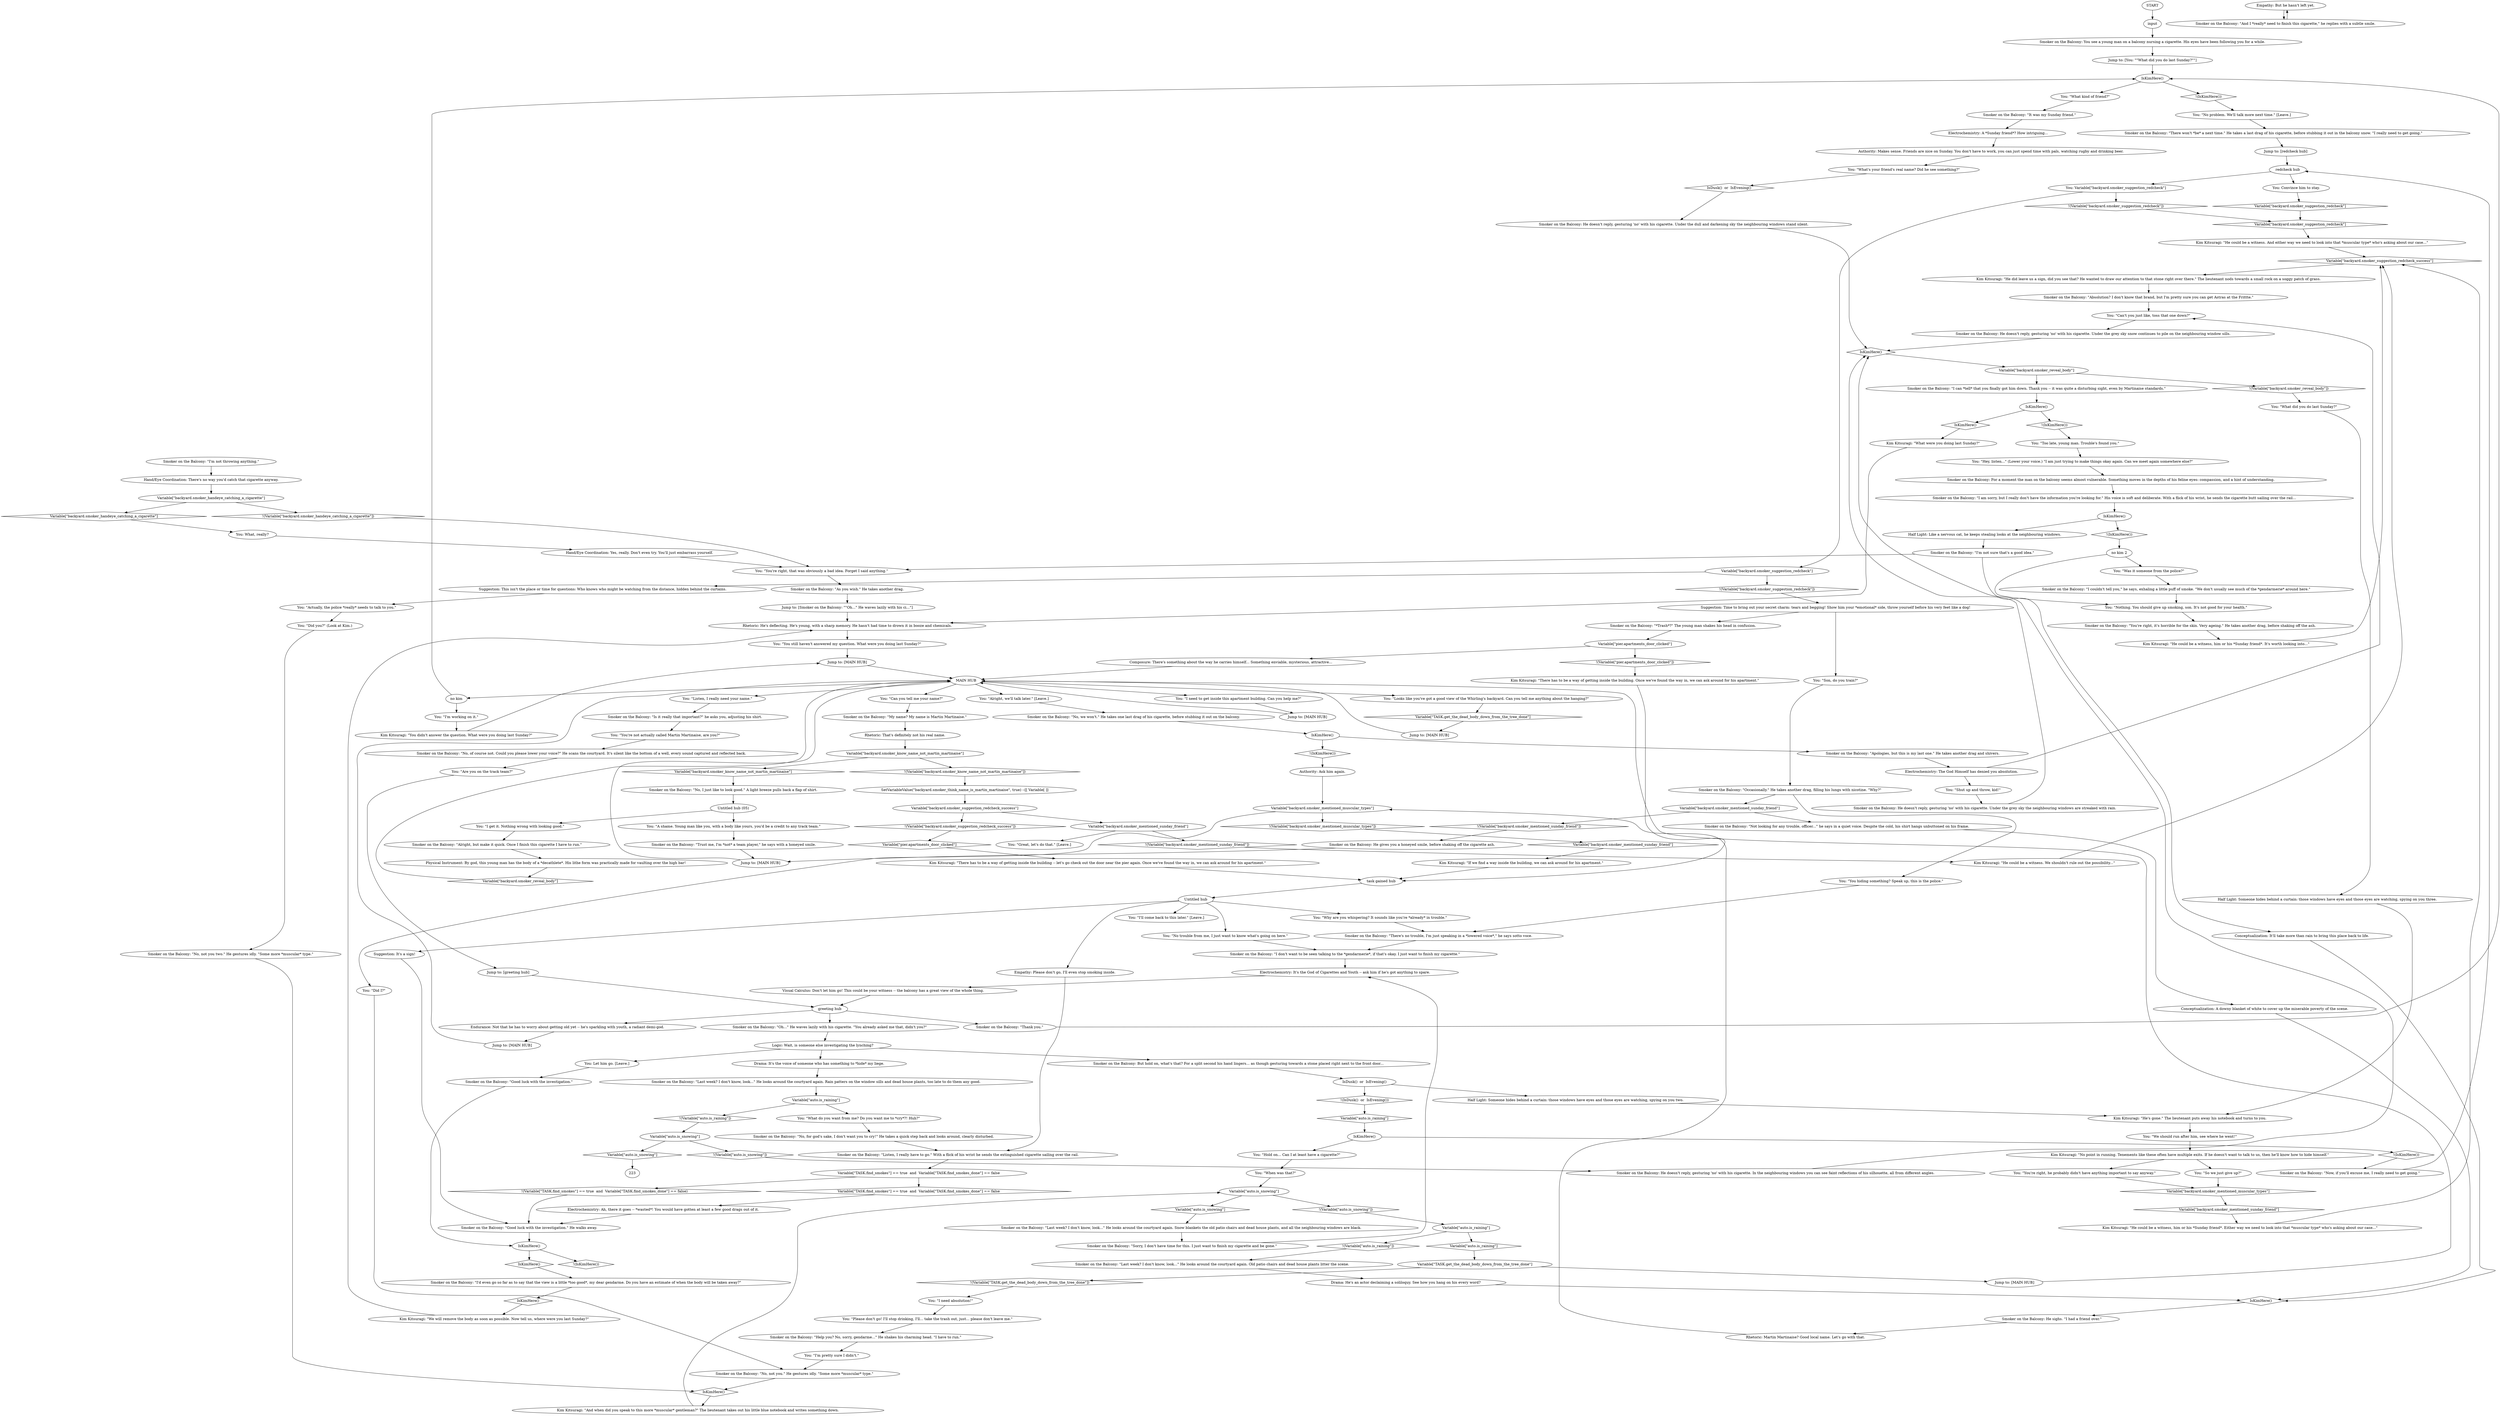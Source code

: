 # BACKYARD / SMOKER ON THE BALCONY
# The balcony overlooks the scene of the hanging but he's not a witness. He told as much to the investigator before, who you can ascertain was from Whitewater: foreshadowing for the HONOUR COURT's arrival later. EDITED VERSION
# ==================================================
digraph G {
	  0 [label="START"];
	  1 [label="input"];
	  2 [label="You: \"Alright, we'll talk later.\" [Leave.]"];
	  3 [label="IsKimHere()"];
	  4 [label="IsKimHere()", shape=diamond];
	  5 [label="!(IsKimHere())", shape=diamond];
	  6 [label="Smoker on the Balcony: \"Occasionally.\" He takes another drag, filling his lungs with nicotine. \"Why?\""];
	  7 [label="Smoker on the Balcony: \"It was my Sunday friend.\""];
	  8 [label="Suggestion: Time to bring out your secret charm: tears and begging! Show him your *emotional* side, throw yourself before his very feet like a dog!"];
	  9 [label="You: \"I get it. Nothing wrong with looking good.\""];
	  10 [label="Smoker on the Balcony: He doesn't reply, gesturing 'no' with his cigarette. In the neighbouring windows you can see faint reflections of his silhouette, all from different angles."];
	  11 [label="SetVariableValue(\"backyard.smoker_think_name_is_martin_martinaise\", true) --[[ Variable[ ]]"];
	  12 [label="Smoker on the Balcony: \"I don't want to be seen talking to the *gendarmerie*, if that's okay. I just want to finish my cigarette.\""];
	  13 [label="You: \"Looks like you've got a good view of the Whirling's backyard. Can you tell me anything about the hanging?\""];
	  14 [label="Smoker on the Balcony: \"No, of course not. Could you please lower your voice?\" He scans the courtyard. It's silent like the bottom of a well, every sound captured and reflected back."];
	  15 [label="Smoker on the Balcony: \"Good luck with the investigation.\" He walks away."];
	  16 [label="You: \"Can't you just like, toss that one down?\""];
	  17 [label="Variable[\"auto.is_snowing\"]"];
	  18 [label="Variable[\"auto.is_snowing\"]", shape=diamond];
	  19 [label="!(Variable[\"auto.is_snowing\"])", shape=diamond];
	  20 [label="You: \"I need to get inside this apartment building. Can you help me?\""];
	  21 [label="Kim Kitsuragi: \"And when did you speak to this more *muscular* gentleman?\" The lieutenant takes out his little blue notebook and writes something down."];
	  22 [label="Rhetoric: That's definitely not his real name."];
	  23 [label="You: \"A shame. Young man like you, with a body like yours, you'd be a credit to any track team.\""];
	  24 [label="You: \"So we just give up?\""];
	  25 [label="task gained hub"];
	  26 [label="Smoker on the Balcony: You see a young man on a balcony nursing a cigarette. His eyes have been following you for a while."];
	  27 [label="redcheck hub"];
	  28 [label="Hand/Eye Coordination: There's no way you'd catch that cigarette anyway."];
	  29 [label="Electrochemistry: Ah, there it goes -- *wasted*! You would have gotten at least a few good drags out of it."];
	  30 [label="You: \"Why are you whispering? It sounds like you're *already* in trouble.\""];
	  31 [label="Kim Kitsuragi: \"We will remove the body as soon as possible. Now tell us, where were you last Sunday?\""];
	  32 [label="Smoker on the Balcony: \"My name? My name is Martin Martinaise.\""];
	  33 [label="Smoker on the Balcony: \"You're right, it's horrible for the skin. Very ageing.\" He takes another drag, before shaking off the ash."];
	  34 [label="IsKimHere()"];
	  35 [label="IsKimHere()", shape=diamond];
	  36 [label="!(IsKimHere())", shape=diamond];
	  37 [label="Smoker on the Balcony: \"There won't *be* a next time.\" He takes a last drag of his cigarette, before stubbing it out in the balcony snow. \"I really need to get going.\""];
	  38 [label="Smoker on the Balcony: \"Good luck with the investigation.\""];
	  39 [label="Smoker on the Balcony: \"Listen, I really have to go.\" With a flick of his wrist he sends the extinguished cigarette sailing over the rail."];
	  40 [label="Smoker on the Balcony: \"No, for god's sake, I don't want you to cry!\" He takes a quick step back and looks around, clearly disturbed."];
	  41 [label="Logic: Wait, is someone else investigating the lynching?"];
	  42 [label="greeting hub"];
	  43 [label="Physical Instrument: By god, this young man has the body of a *decathlete*. His lithe form was practically made for vaulting over the high bar!"];
	  44 [label="Smoker on the Balcony: For a moment the man on the balcony seems almost vulnerable. Something moves in the depths of his feline eyes: compassion, and a hint of understanding."];
	  45 [label="Smoker on the Balcony: \"Last week? I don't know, look...\" He looks around the courtyard again. Snow blankets the old patio chairs and dead house plants, and all the neighbouring windows are black."];
	  46 [label="Variable[\"auto.is_snowing\"]"];
	  47 [label="Variable[\"auto.is_snowing\"]", shape=diamond];
	  48 [label="!(Variable[\"auto.is_snowing\"])", shape=diamond];
	  49 [label="Electrochemistry: A *Sunday friend*? How intriguing..."];
	  50 [label="Smoker on the Balcony: He doesn't reply, gesturing 'no' with his cigarette. Under the dull and darkening sky the neighbouring windows stand silent."];
	  51 [label="Jump to: [MAIN HUB]"];
	  52 [label="You: \"You're right, he probably didn't have anything important to say anyway.\""];
	  53 [label="Kim Kitsuragi: \"He could be a witness, him or his *Sunday friend*. Either way we need to look into that *muscular type* who's asking about our case...\""];
	  54 [label="Variable[\"backyard.smoker_handeye_catching_a_cigarette\"]"];
	  55 [label="Variable[\"backyard.smoker_handeye_catching_a_cigarette\"]", shape=diamond];
	  56 [label="!(Variable[\"backyard.smoker_handeye_catching_a_cigarette\"])", shape=diamond];
	  57 [label="Smoker on the Balcony: \"Last week? I don't know, look...\" He looks around the courtyard again. Old patio chairs and dead house plants litter the scene."];
	  58 [label="Variable[\"TASK.find_smokes\"] == true  and  Variable[\"TASK.find_smokes_done\"] == false"];
	  59 [label="Variable[\"TASK.find_smokes\"] == true  and  Variable[\"TASK.find_smokes_done\"] == false", shape=diamond];
	  60 [label="!(Variable[\"TASK.find_smokes\"] == true  and  Variable[\"TASK.find_smokes_done\"] == false)", shape=diamond];
	  61 [label="You: \"I'll come back to this later.\" [Leave.]"];
	  62 [label="Smoker on the Balcony: \"No, not you.\" He gestures idly. \"Some more *muscular* type.\""];
	  63 [label="Electrochemistry: It's the God of Cigarettes and Youth -- ask him if he's got anything to spare."];
	  64 [label="no kim 2"];
	  65 [label="Authority: Makes sense. Friends are nice on Sunday. You don't have to work, you can just spend time with pals, watching rugby and drinking beer."];
	  66 [label="You: \"We should run after him, see where he went!\""];
	  67 [label="You: \"What's your friend's real name? Did he see something?\""];
	  68 [label="MAIN HUB"];
	  69 [label="You: \"I'm working on it.\""];
	  70 [label="Empathy: But he hasn't left yet."];
	  71 [label="Smoker on the Balcony: \"Trust me, I'm *not* a team player,\" he says with a honeyed smile."];
	  72 [label="Kim Kitsuragi: \"No point in running. Tenements like these often have multiple exits. If he doesn't want to talk to us, then he'll know how to hide himself.\""];
	  73 [label="You: \"You're right, that was obviously a bad idea. Forget I said anything.\""];
	  74 [label="Hand/Eye Coordination: Yes, really. Don't even try. You'll just embarrass yourself."];
	  75 [label="Smoker on the Balcony: \"As you wish.\" He takes another drag."];
	  76 [label="Variable[\"auto.is_raining\"]"];
	  77 [label="Variable[\"auto.is_raining\"]", shape=diamond];
	  78 [label="!(Variable[\"auto.is_raining\"])", shape=diamond];
	  79 [label="Drama: He's an actor declaiming a soliloquy. See how you hang on his every word?"];
	  80 [label="Visual Calculus: Don't let him go! This could be your witness -- the balcony has a great view of the whole thing."];
	  81 [label="Smoker on the Balcony: \"There's no trouble, I'm just speaking in a *lowered voice*,\" he says sotto voce."];
	  82 [label="Variable[\"backyard.smoker_know_name_not_martin_martinaise\"]"];
	  83 [label="Variable[\"backyard.smoker_know_name_not_martin_martinaise\"]", shape=diamond];
	  84 [label="!(Variable[\"backyard.smoker_know_name_not_martin_martinaise\"])", shape=diamond];
	  85 [label="You: \"Listen, I really need your name.\""];
	  86 [label="Smoker on the Balcony: \"I couldn't tell you,\" he says, exhaling a little puff of smoke. \"We don't usually see much of the *gendarmerie* around here.\""];
	  87 [label="Smoker on the Balcony: \"No, we won't.\" He takes one last drag of his cigarette, before stubbing it out on the balcony."];
	  88 [label="Electrochemistry: The God Himself has denied you absolution."];
	  89 [label="Smoker on the Balcony: \"No, not you two.\" He gestures idly. \"Some more *muscular* type.\""];
	  90 [label="Jump to: [redcheck hub]"];
	  91 [label="You: \"No trouble from me, I just want to know what's going on here.\""];
	  92 [label="You: What, really?"];
	  93 [label="Smoker on the Balcony: \"I am sorry, but I really don't have the information you're looking for.\" His voice is soft and deliberate. With a flick of his wrist, he sends the cigarette butt sailing over the rail..."];
	  94 [label="Kim Kitsuragi: \"There has to be a way of getting inside the building -- let's go check out the door near the pier again. Once we've found the way in, we can ask around for his apartment.\""];
	  95 [label="You: \"Can you tell me your name?\""];
	  96 [label="Kim Kitsuragi: \"What were you doing last Sunday?\""];
	  97 [label="You: \"You still haven't answered my question. What were you doing last Sunday?\""];
	  98 [label="You: \"Was it someone from the police?\""];
	  99 [label="Untitled hub (05)"];
	  100 [label="Jump to: [MAIN HUB]"];
	  101 [label="Kim Kitsuragi: \"There has to be a way of getting inside the building. Once we've found the way in, we can ask around for his apartment.\""];
	  102 [label="Kim Kitsuragi: \"He did leave us a sign, did you see that? He wanted to draw our attention to that stone right over there.\" The lieutenant nods towards a small rock on a soggy patch of grass."];
	  103 [label="Smoker on the Balcony: \"I'm not throwing anything.\""];
	  104 [label="Smoker on the Balcony: He doesn't reply, gesturing 'no' with his cigarette. Under the grey sky the neighbouring windows are streaked with rain."];
	  105 [label="IsKimHere()"];
	  106 [label="IsKimHere()", shape=diamond];
	  107 [label="!(IsKimHere())", shape=diamond];
	  108 [label="You: \"Hold on... Can I at least have a cigarette?\""];
	  109 [label="Smoker on the Balcony: \"Thank you.\""];
	  110 [label="Kim Kitsuragi: \"You didn't answer the question. What were you doing last Sunday?\""];
	  111 [label="Smoker on the Balcony: He sighs. \"I had a friend over.\""];
	  112 [label="Jump to: [MAIN HUB]"];
	  113 [label="Smoker on the Balcony: \"And I *really* need to finish this cigarette,\" he replies with a subtle smile."];
	  114 [label="Smoker on the Balcony: \"Is it really that important?\" he asks you, adjusting his shirt."];
	  115 [label="You: \"Did you?\" (Look at Kim.)"];
	  116 [label="Smoker on the Balcony: But hold on, what's that? For a split second his hand lingers... as though gesturing towards a stone placed right next to the front door..."];
	  117 [label="IsKimHere()"];
	  118 [label="IsKimHere()", shape=diamond];
	  119 [label="!(IsKimHere())", shape=diamond];
	  120 [label="Half Light: Like a nervous cat, he keeps stealing looks at the neighbouring windows."];
	  121 [label="You: \"You're not actually called Martin Martinaise, are you?\""];
	  122 [label="Smoker on the Balcony: \"No, I just like to look good.\" A light breeze pulls back a flap of shirt."];
	  123 [label="Jump to: [greeting hub]"];
	  124 [label="Jump to: [Smoker on the Balcony: \"\"Oh...\" He waves lazily with his ci...\"]"];
	  125 [label="Half Light: Someone hides behind a curtain: those windows have eyes and those eyes are watching, spying on you three."];
	  126 [label="Variable[\"backyard.smoker_reveal_body\"]"];
	  127 [label="Variable[\"backyard.smoker_reveal_body\"]", shape=diamond];
	  128 [label="!(Variable[\"backyard.smoker_reveal_body\"])", shape=diamond];
	  129 [label="Smoker on the Balcony: \"I can *tell* that you finally got him down. Thank you -- it was quite a disturbing sight, even by Martinaise standards.\""];
	  130 [label="Jump to: [MAIN HUB]"];
	  131 [label="Kim Kitsuragi: \"He's gone.\" The lieutenant puts away his notebook and turns to you."];
	  132 [label="Smoker on the Balcony: \"I'd even go so far as to say that the view is a little *too good*, my dear gendarme. Do you have an estimate of when the body will be taken away?\""];
	  133 [label="You: \"I need absolution!\""];
	  134 [label="You: \"Shut up and throw, kid!\""];
	  135 [label="Conceptualization: It'll take more than rain to bring this place back to life."];
	  136 [label="Variable[\"auto.is_raining\"]"];
	  137 [label="Variable[\"auto.is_raining\"]", shape=diamond];
	  138 [label="!(Variable[\"auto.is_raining\"])", shape=diamond];
	  139 [label="You: \"What do you want from me? Do you want me to *cry*?! Huh?\""];
	  140 [label="Smoker on the Balcony: \"*Trash*?\" The young man shakes his head in confusion."];
	  141 [label="Smoker on the Balcony: \"Help you? No, sorry, gendarme...\" He shakes his charming head. \"I have to run.\""];
	  142 [label="Jump to: [MAIN HUB]"];
	  143 [label="You: \"I'm pretty sure I didn't.\""];
	  144 [label="Drama: It's the voice of someone who has something to *hide* my liege."];
	  145 [label="Conceptualization: A downy blanket of white to cover up the miserable poverty of the scene."];
	  146 [label="Smoker on the Balcony: \"Sorry, I don't have time for this. I just want to finish my cigarette and be gone.\""];
	  147 [label="You: \"Hey, listen...\" (Lower your voice.) \"I am just trying to make things okay again. Can we meet again somewhere else?\""];
	  148 [label="You: \"Actually, the police *really* needs to talk to you.\""];
	  149 [label="Smoker on the Balcony: \"Oh...\" He waves lazily with his cigarette. \"You already asked me that, didn't you?\""];
	  150 [label="Rhetoric: He's deflecting. He's young, with a sharp memory. He hasn't had time to drown it in booze and chemicals."];
	  151 [label="You: \"No problem. We'll talk more next time.\" [Leave.]"];
	  152 [label="Endurance: Not that he has to worry about getting old yet -- he's sparkling with youth, a radiant demi-god."];
	  153 [label="Kim Kitsuragi: \"He could be a witness, him or his *Sunday friend*. It's worth looking into...\""];
	  154 [label="Kim Kitsuragi: \"If we find a way inside the building, we can ask around for his apartment.\""];
	  155 [label="Smoker on the Balcony: \"Absolution? I don't know that brand, but I'm pretty sure you can get Astras at the Frittte.\""];
	  156 [label="You: \"Please don't go! I'll stop drinking, I'll... take the trash out, just... please don't leave me.\""];
	  157 [label="You: \"Son, do you train?\""];
	  158 [label="no kim"];
	  159 [label="Authority: Ask him again."];
	  160 [label="You: \"Are you on the track team?\""];
	  161 [label="You: \"You hiding something? Speak up, this is the police.\""];
	  162 [label="Suggestion: It's a sign!"];
	  163 [label="IsDusk()  or  IsEvening()"];
	  164 [label="IsDusk()  or  IsEvening()", shape=diamond];
	  165 [label="!(IsDusk()  or  IsEvening())", shape=diamond];
	  166 [label="Half Light: Someone hides behind a curtain: those windows have eyes and those eyes are watching, spying on you two."];
	  167 [label="Smoker on the Balcony: \"Now, if you'll excuse me, I really need to get going.\""];
	  168 [label="IsKimHere()"];
	  169 [label="IsKimHere()", shape=diamond];
	  170 [label="!(IsKimHere())", shape=diamond];
	  171 [label="Smoker on the Balcony: \"Apologies, but this is my last one.\" He takes another drag and shivers."];
	  172 [label="You: \"When was that?\""];
	  173 [label="You: \"Nothing. You should give up smoking, son. It's not good for your health.\""];
	  174 [label="Variable[\"backyard.smoker_mentioned_sunday_friend\"]"];
	  175 [label="Variable[\"backyard.smoker_mentioned_sunday_friend\"]", shape=diamond];
	  176 [label="!(Variable[\"backyard.smoker_mentioned_sunday_friend\"])", shape=diamond];
	  177 [label="Smoker on the Balcony: \"Not looking for any trouble, officer...\" he says in a quiet voice. Despite the cold, his shirt hangs unbuttoned on his frame."];
	  178 [label="Jump to: [You: \"\"What did you do last Sunday?\"\"]"];
	  179 [label="You: \"Too late, young man. Trouble's found you.\""];
	  180 [label="Empathy: Please don't go, I'll even stop smoking inside."];
	  181 [label="Variable[\"pier.apartments_door_clicked\"]"];
	  182 [label="Variable[\"pier.apartments_door_clicked\"]", shape=diamond];
	  183 [label="!(Variable[\"pier.apartments_door_clicked\"])", shape=diamond];
	  184 [label="Composure: There's something about the way he carries himself... Something enviable, mysterious, attractive..."];
	  185 [label="You: \"What did you do last Sunday?\""];
	  186 [label="IsKimHere()"];
	  187 [label="IsKimHere()", shape=diamond];
	  188 [label="!(IsKimHere())", shape=diamond];
	  189 [label="You: \"What kind of friend?\""];
	  190 [label="Rhetoric: Martin Martinaise? Good local name. Let's go with that."];
	  191 [label="Variable[\"backyard.smoker_suggestion_redcheck_success\"]"];
	  192 [label="Variable[\"backyard.smoker_suggestion_redcheck_success\"]", shape=diamond];
	  193 [label="!(Variable[\"backyard.smoker_suggestion_redcheck_success\"])", shape=diamond];
	  194 [label="Variable[\"backyard.smoker_mentioned_sunday_friend\"]"];
	  195 [label="Variable[\"backyard.smoker_mentioned_sunday_friend\"]", shape=diamond];
	  196 [label="!(Variable[\"backyard.smoker_mentioned_sunday_friend\"])", shape=diamond];
	  197 [label="You: \"Great, let's do that.\" [Leave.]"];
	  198 [label="Untitled hub"];
	  199 [label="Smoker on the Balcony: \"Last week? I don't know, look...\" He looks around the courtyard again. Rain patters on the window sills and dead house plants, too late to do them any good."];
	  200 [label="Variable[\"TASK.get_the_dead_body_down_from_the_tree_done\"]"];
	  201 [label="Variable[\"TASK.get_the_dead_body_down_from_the_tree_done\"]", shape=diamond];
	  202 [label="!(Variable[\"TASK.get_the_dead_body_down_from_the_tree_done\"])", shape=diamond];
	  203 [label="Jump to: [MAIN HUB]"];
	  204 [label="Variable[\"backyard.smoker_mentioned_muscular_types\"]"];
	  205 [label="Variable[\"backyard.smoker_mentioned_muscular_types\"]", shape=diamond];
	  206 [label="!(Variable[\"backyard.smoker_mentioned_muscular_types\"])", shape=diamond];
	  207 [label="You: \"Did I?\""];
	  208 [label="You: Let him go. [Leave.]"];
	  209 [label="You: Convince him to stay."];
	  210 [label="You: Variable[\"backyard.smoker_suggestion_redcheck\"]"];
	  211 [label="Variable[\"backyard.smoker_suggestion_redcheck\"]", shape=diamond];
	  212 [label="!(Variable[\"backyard.smoker_suggestion_redcheck\"])", shape=diamond];
	  213 [label="Variable[\"backyard.smoker_suggestion_redcheck\"]"];
	  214 [label="Variable[\"backyard.smoker_suggestion_redcheck\"]", shape=diamond];
	  215 [label="!(Variable[\"backyard.smoker_suggestion_redcheck\"])", shape=diamond];
	  216 [label="Suggestion: This isn't the place or time for questions: Who knows who might be watching from the distance, hidden behind the curtains."];
	  217 [label="Kim Kitsuragi: \"He could be a witness. And either way we need to look into that *muscular type* who's asking about our case...\""];
	  218 [label="Kim Kitsuragi: \"He could be a witness. We shouldn't rule out the possibility...\""];
	  219 [label="Smoker on the Balcony: He gives you a honeyed smile, before shaking off the cigarette ash."];
	  220 [label="Smoker on the Balcony: \"Alright, but make it quick. Once I finish this cigarette I have to run.\""];
	  221 [label="Smoker on the Balcony: \"I'm not sure that's a good idea.\""];
	  222 [label="Smoker on the Balcony: He doesn't reply, gesturing 'no' with his cigarette. Under the grey sky snow continues to pile on the neighbouring window sills."];
	  0 -> 1
	  1 -> 26
	  2 -> 87
	  3 -> 4
	  3 -> 5
	  4 -> 96
	  5 -> 179
	  6 -> 161
	  6 -> 174
	  7 -> 49
	  8 -> 140
	  8 -> 157
	  9 -> 220
	  10 -> 106
	  11 -> 191
	  12 -> 63
	  13 -> 201
	  14 -> 160
	  15 -> 34
	  16 -> 222
	  17 -> 18
	  17 -> 19
	  18 -> 45
	  19 -> 76
	  20 -> 142
	  21 -> 17
	  22 -> 82
	  23 -> 71
	  24 -> 205
	  25 -> 198
	  26 -> 178
	  27 -> 209
	  27 -> 210
	  28 -> 54
	  29 -> 15
	  30 -> 81
	  31 -> 150
	  32 -> 22
	  33 -> 153
	  34 -> 35
	  34 -> 36
	  35 -> 132
	  37 -> 90
	  38 -> 34
	  39 -> 58
	  40 -> 39
	  41 -> 208
	  41 -> 116
	  41 -> 144
	  42 -> 152
	  42 -> 109
	  42 -> 149
	  43 -> 127
	  44 -> 93
	  45 -> 146
	  46 -> 48
	  46 -> 47
	  47 -> 223
	  48 -> 10
	  49 -> 65
	  50 -> 106
	  51 -> 68
	  52 -> 205
	  53 -> 192
	  54 -> 56
	  54 -> 55
	  55 -> 92
	  56 -> 73
	  57 -> 79
	  58 -> 59
	  58 -> 60
	  59 -> 29
	  60 -> 15
	  62 -> 118
	  63 -> 80
	  64 -> 98
	  64 -> 173
	  65 -> 67
	  66 -> 72
	  67 -> 164
	  68 -> 2
	  68 -> 13
	  68 -> 20
	  68 -> 85
	  68 -> 158
	  68 -> 95
	  69 -> 110
	  70 -> 113
	  71 -> 100
	  72 -> 24
	  72 -> 52
	  73 -> 75
	  74 -> 73
	  75 -> 124
	  76 -> 77
	  76 -> 78
	  77 -> 200
	  78 -> 57
	  79 -> 187
	  80 -> 42
	  81 -> 12
	  82 -> 83
	  82 -> 84
	  83 -> 122
	  84 -> 11
	  85 -> 114
	  86 -> 173
	  87 -> 168
	  88 -> 16
	  88 -> 134
	  89 -> 118
	  90 -> 27
	  91 -> 12
	  92 -> 74
	  93 -> 117
	  94 -> 25
	  95 -> 32
	  96 -> 150
	  97 -> 112
	  98 -> 86
	  99 -> 9
	  99 -> 23
	  100 -> 68
	  101 -> 25
	  102 -> 155
	  103 -> 28
	  104 -> 106
	  105 -> 107
	  105 -> 108
	  106 -> 126
	  107 -> 167
	  108 -> 172
	  109 -> 186
	  110 -> 112
	  111 -> 190
	  112 -> 68
	  113 -> 70
	  114 -> 121
	  115 -> 89
	  116 -> 163
	  117 -> 120
	  117 -> 119
	  118 -> 21
	  119 -> 64
	  120 -> 221
	  121 -> 14
	  122 -> 99
	  123 -> 42
	  124 -> 150
	  125 -> 131
	  126 -> 128
	  126 -> 129
	  127 -> 68
	  128 -> 185
	  129 -> 3
	  130 -> 68
	  131 -> 66
	  132 -> 169
	  133 -> 156
	  134 -> 104
	  135 -> 187
	  136 -> 138
	  136 -> 139
	  137 -> 105
	  138 -> 46
	  139 -> 40
	  140 -> 181
	  141 -> 143
	  142 -> 68
	  143 -> 62
	  144 -> 199
	  145 -> 187
	  146 -> 63
	  147 -> 44
	  148 -> 115
	  149 -> 41
	  150 -> 97
	  151 -> 37
	  152 -> 51
	  153 -> 192
	  154 -> 25
	  155 -> 16
	  156 -> 141
	  157 -> 6
	  158 -> 186
	  158 -> 69
	  159 -> 204
	  160 -> 123
	  161 -> 81
	  162 -> 15
	  163 -> 165
	  163 -> 166
	  164 -> 50
	  165 -> 137
	  166 -> 131
	  167 -> 27
	  168 -> 170
	  168 -> 171
	  169 -> 31
	  170 -> 159
	  171 -> 88
	  172 -> 17
	  173 -> 33
	  174 -> 176
	  174 -> 177
	  175 -> 154
	  176 -> 219
	  177 -> 145
	  178 -> 186
	  179 -> 147
	  180 -> 39
	  181 -> 184
	  181 -> 183
	  182 -> 94
	  183 -> 101
	  184 -> 68
	  185 -> 125
	  186 -> 188
	  186 -> 189
	  187 -> 111
	  188 -> 151
	  189 -> 7
	  190 -> 204
	  191 -> 193
	  191 -> 194
	  192 -> 102
	  193 -> 182
	  194 -> 196
	  194 -> 197
	  195 -> 53
	  196 -> 218
	  198 -> 162
	  198 -> 180
	  198 -> 91
	  198 -> 61
	  198 -> 30
	  199 -> 136
	  200 -> 202
	  200 -> 203
	  201 -> 130
	  202 -> 133
	  203 -> 68
	  204 -> 206
	  204 -> 207
	  205 -> 195
	  206 -> 175
	  207 -> 62
	  208 -> 38
	  209 -> 211
	  210 -> 212
	  210 -> 213
	  211 -> 214
	  212 -> 214
	  213 -> 216
	  213 -> 215
	  214 -> 217
	  215 -> 8
	  216 -> 148
	  217 -> 192
	  218 -> 192
	  219 -> 100
	  220 -> 43
	  221 -> 73
	  221 -> 135
	  222 -> 106
}

